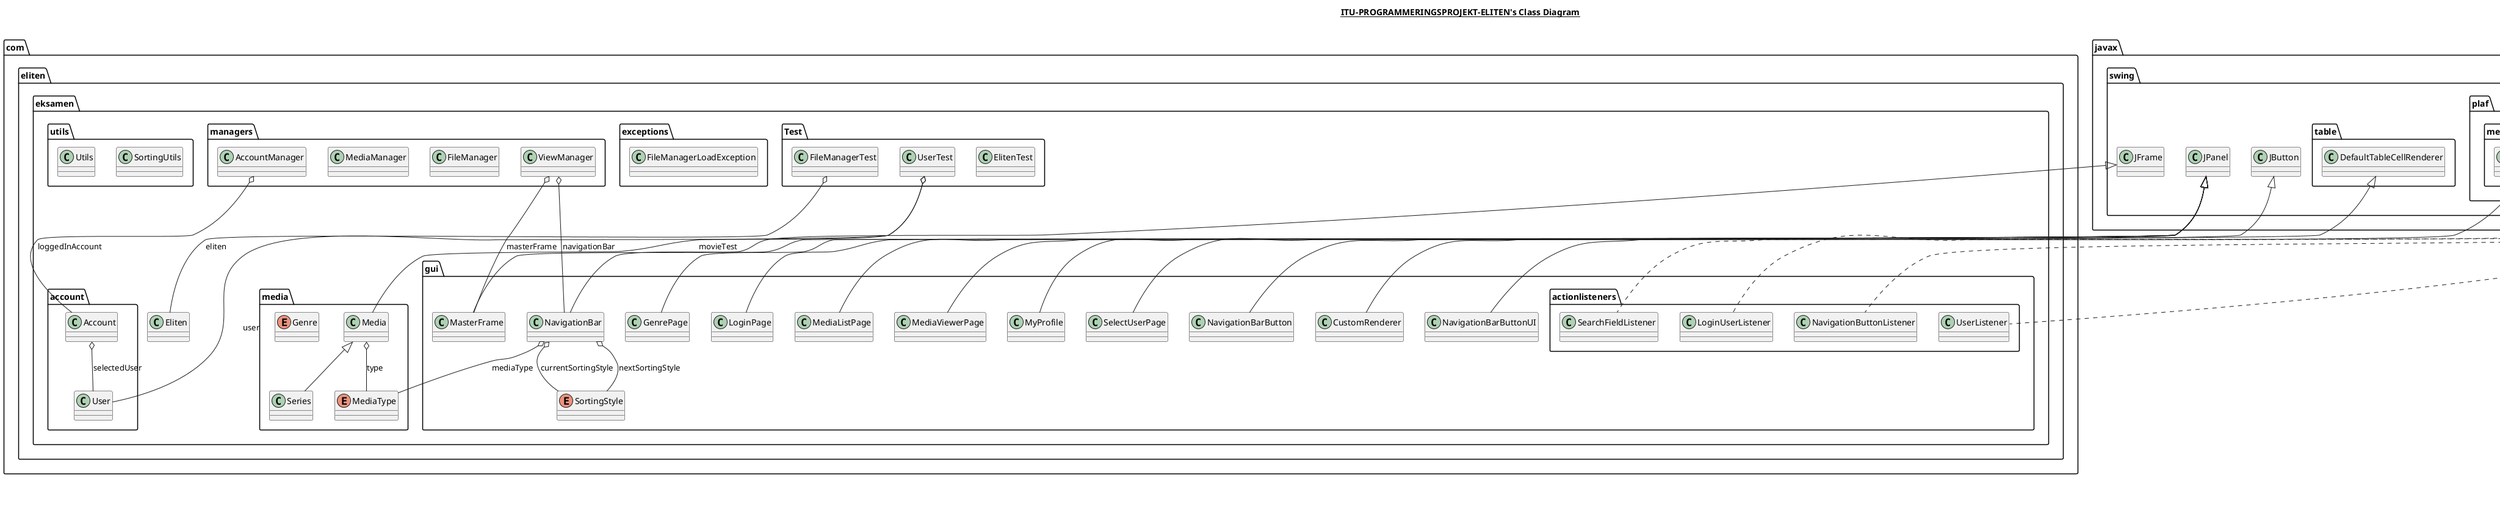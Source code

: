 @startuml

title __ITU-PROGRAMMERINGSPROJEKT-ELITEN's Class Diagram__\n

  namespace com.eliten.eksamen {
    class com.eliten.eksamen.Eliten {
    }
  }
  

  namespace com.eliten.eksamen {
    namespace Test {
      class com.eliten.eksamen.Test.ElitenTest {
      }
    }
  }
  

  namespace com.eliten.eksamen {
    namespace Test {
      class com.eliten.eksamen.Test.FileManagerTest {
      }
    }
  }
  

  namespace com.eliten.eksamen {
    namespace Test {
      class com.eliten.eksamen.Test.UserTest {
      }
    }
  }
  

  namespace com.eliten.eksamen {
    namespace account {
      class com.eliten.eksamen.account.Account {
      }
    }
  }
  

  namespace com.eliten.eksamen {
    namespace account {
      class com.eliten.eksamen.account.User {
      }
    }
  }
  

  namespace com.eliten.eksamen {
    namespace exceptions {
      class com.eliten.eksamen.exceptions.FileManagerLoadException {
      }
    }
  }
  

  namespace com.eliten.eksamen {
    namespace gui {
      class com.eliten.eksamen.gui.CustomRenderer {
      }
    }
  }
  

  namespace com.eliten.eksamen {
    namespace gui {
      class com.eliten.eksamen.gui.GenrePage {
      }
    }
  }
  

  namespace com.eliten.eksamen {
    namespace gui {
      class com.eliten.eksamen.gui.LoginPage {
      }
    }
  }
  

  namespace com.eliten.eksamen {
    namespace gui {
      class com.eliten.eksamen.gui.MasterFrame {
      }
    }
  }
  

  namespace com.eliten.eksamen {
    namespace gui {
      class com.eliten.eksamen.gui.MediaListPage {
      }
    }
  }
  

  namespace com.eliten.eksamen {
    namespace gui {
      class com.eliten.eksamen.gui.MediaViewerPage {
      }
    }
  }
  

  namespace com.eliten.eksamen {
    namespace gui {
      class com.eliten.eksamen.gui.MyProfile {
      }
    }
  }
  

  namespace com.eliten.eksamen {
    namespace gui {
      class com.eliten.eksamen.gui.NavigationBar {
      }
    }
  }
  

  namespace com.eliten.eksamen {
    namespace gui {
      class com.eliten.eksamen.gui.NavigationBarButton {
      }
    }
  }
  

  namespace com.eliten.eksamen {
    namespace gui {
      class com.eliten.eksamen.gui.NavigationBarButtonUI {
      }
    }
  }
  

  namespace com.eliten.eksamen {
    namespace gui {
      class com.eliten.eksamen.gui.SelectUserPage {
      }
    }
  }
  

  namespace com.eliten.eksamen {
    namespace gui {
      enum SortingStyle {
      }
    }
  }
  

  namespace com.eliten.eksamen {
    namespace gui {
      namespace actionlisteners {
        class com.eliten.eksamen.gui.actionlisteners.LoginUserListener {
        }
      }
    }
  }
  

  namespace com.eliten.eksamen {
    namespace gui {
      namespace actionlisteners {
        class com.eliten.eksamen.gui.actionlisteners.NavigationButtonListener {
        }
      }
    }
  }
  

  namespace com.eliten.eksamen {
    namespace gui {
      namespace actionlisteners {
        class com.eliten.eksamen.gui.actionlisteners.SearchFieldListener {
        }
      }
    }
  }
  

  namespace com.eliten.eksamen {
    namespace gui {
      namespace actionlisteners {
        class com.eliten.eksamen.gui.actionlisteners.UserListener {
        }
      }
    }
  }
  

  namespace com.eliten.eksamen {
    namespace managers {
      class com.eliten.eksamen.managers.AccountManager {
      }
    }
  }
  

  namespace com.eliten.eksamen {
    namespace managers {
      class com.eliten.eksamen.managers.FileManager {
      }
    }
  }
  

  namespace com.eliten.eksamen {
    namespace managers {
      class com.eliten.eksamen.managers.MediaManager {
      }
    }
  }
  

  namespace com.eliten.eksamen {
    namespace managers {
      class com.eliten.eksamen.managers.ViewManager {
      }
    }
  }
  

  namespace com.eliten.eksamen {
    namespace media {
      enum Genre {
      }
    }
  }
  

  namespace com.eliten.eksamen {
    namespace media {
      class com.eliten.eksamen.media.Media {
      }
    }
  }
  

  namespace com.eliten.eksamen {
    namespace media {
      enum MediaType {
      }
    }
  }
  

  namespace com.eliten.eksamen {
    namespace media {
      class com.eliten.eksamen.media.Series {
      }
    }
  }
  

  namespace com.eliten.eksamen {
    namespace utils {
      class com.eliten.eksamen.utils.SortingUtils {
      }
    }
  }
  

  namespace com.eliten.eksamen {
    namespace utils {
      class com.eliten.eksamen.utils.Utils {
      }
    }
  }
  

  com.eliten.eksamen.Test.FileManagerTest o-- com.eliten.eksamen.Eliten : eliten
  com.eliten.eksamen.Test.UserTest o-- com.eliten.eksamen.media.Media : movieTest
  com.eliten.eksamen.Test.UserTest o-- com.eliten.eksamen.account.User : user
  com.eliten.eksamen.account.Account o-- com.eliten.eksamen.account.User : selectedUser
  com.eliten.eksamen.gui.CustomRenderer -up-|> javax.swing.table.DefaultTableCellRenderer
  com.eliten.eksamen.gui.GenrePage -up-|> javax.swing.JPanel
  com.eliten.eksamen.gui.LoginPage -up-|> javax.swing.JPanel
  com.eliten.eksamen.gui.MasterFrame -up-|> javax.swing.JFrame
  com.eliten.eksamen.gui.MediaListPage -up-|> javax.swing.JPanel
  com.eliten.eksamen.gui.MediaViewerPage -up-|> javax.swing.JPanel
  com.eliten.eksamen.gui.MyProfile -up-|> javax.swing.JPanel
  com.eliten.eksamen.gui.NavigationBar -up-|> javax.swing.JPanel
  com.eliten.eksamen.gui.NavigationBar o-- com.eliten.eksamen.gui.SortingStyle : currentSortingStyle
  com.eliten.eksamen.gui.NavigationBar o-- com.eliten.eksamen.media.MediaType : mediaType
  com.eliten.eksamen.gui.NavigationBar o-- com.eliten.eksamen.gui.SortingStyle : nextSortingStyle
  com.eliten.eksamen.gui.NavigationBarButton -up-|> javax.swing.JButton
  com.eliten.eksamen.gui.NavigationBarButtonUI -up-|> javax.swing.plaf.metal.MetalButtonUI
  com.eliten.eksamen.gui.SelectUserPage -up-|> javax.swing.JPanel
  com.eliten.eksamen.gui.actionlisteners.LoginUserListener .up.|> java.awt.event.ActionListener
  com.eliten.eksamen.gui.actionlisteners.NavigationButtonListener .up.|> java.awt.event.ActionListener
  com.eliten.eksamen.gui.actionlisteners.SearchFieldListener .up.|> javax.swing.event.DocumentListener
  com.eliten.eksamen.gui.actionlisteners.UserListener .up.|> java.awt.event.ActionListener
  com.eliten.eksamen.managers.AccountManager o-- com.eliten.eksamen.account.Account : loggedInAccount
  com.eliten.eksamen.managers.ViewManager o-- com.eliten.eksamen.gui.MasterFrame : masterFrame
  com.eliten.eksamen.managers.ViewManager o-- com.eliten.eksamen.gui.NavigationBar : navigationBar
  com.eliten.eksamen.media.Media o-- com.eliten.eksamen.media.MediaType : type
  com.eliten.eksamen.media.Series -up-|> com.eliten.eksamen.media.Media


right footer


PlantUML diagram generated by SketchIt! (https://bitbucket.org/pmesmeur/sketch.it)
For more information about this tool, please contact philippe.mesmeur@gmail.com
endfooter

@enduml
